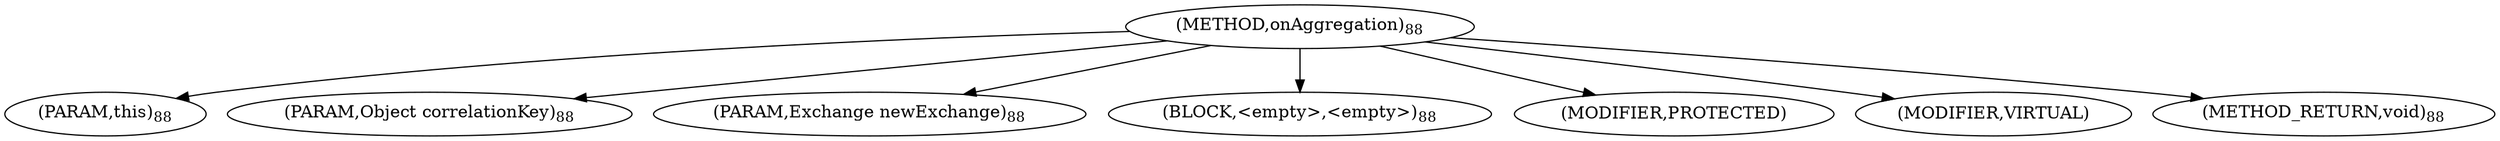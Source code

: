 digraph "onAggregation" {  
"179" [label = <(METHOD,onAggregation)<SUB>88</SUB>> ]
"180" [label = <(PARAM,this)<SUB>88</SUB>> ]
"181" [label = <(PARAM,Object correlationKey)<SUB>88</SUB>> ]
"182" [label = <(PARAM,Exchange newExchange)<SUB>88</SUB>> ]
"183" [label = <(BLOCK,&lt;empty&gt;,&lt;empty&gt;)<SUB>88</SUB>> ]
"184" [label = <(MODIFIER,PROTECTED)> ]
"185" [label = <(MODIFIER,VIRTUAL)> ]
"186" [label = <(METHOD_RETURN,void)<SUB>88</SUB>> ]
  "179" -> "180" 
  "179" -> "181" 
  "179" -> "182" 
  "179" -> "183" 
  "179" -> "184" 
  "179" -> "185" 
  "179" -> "186" 
}
